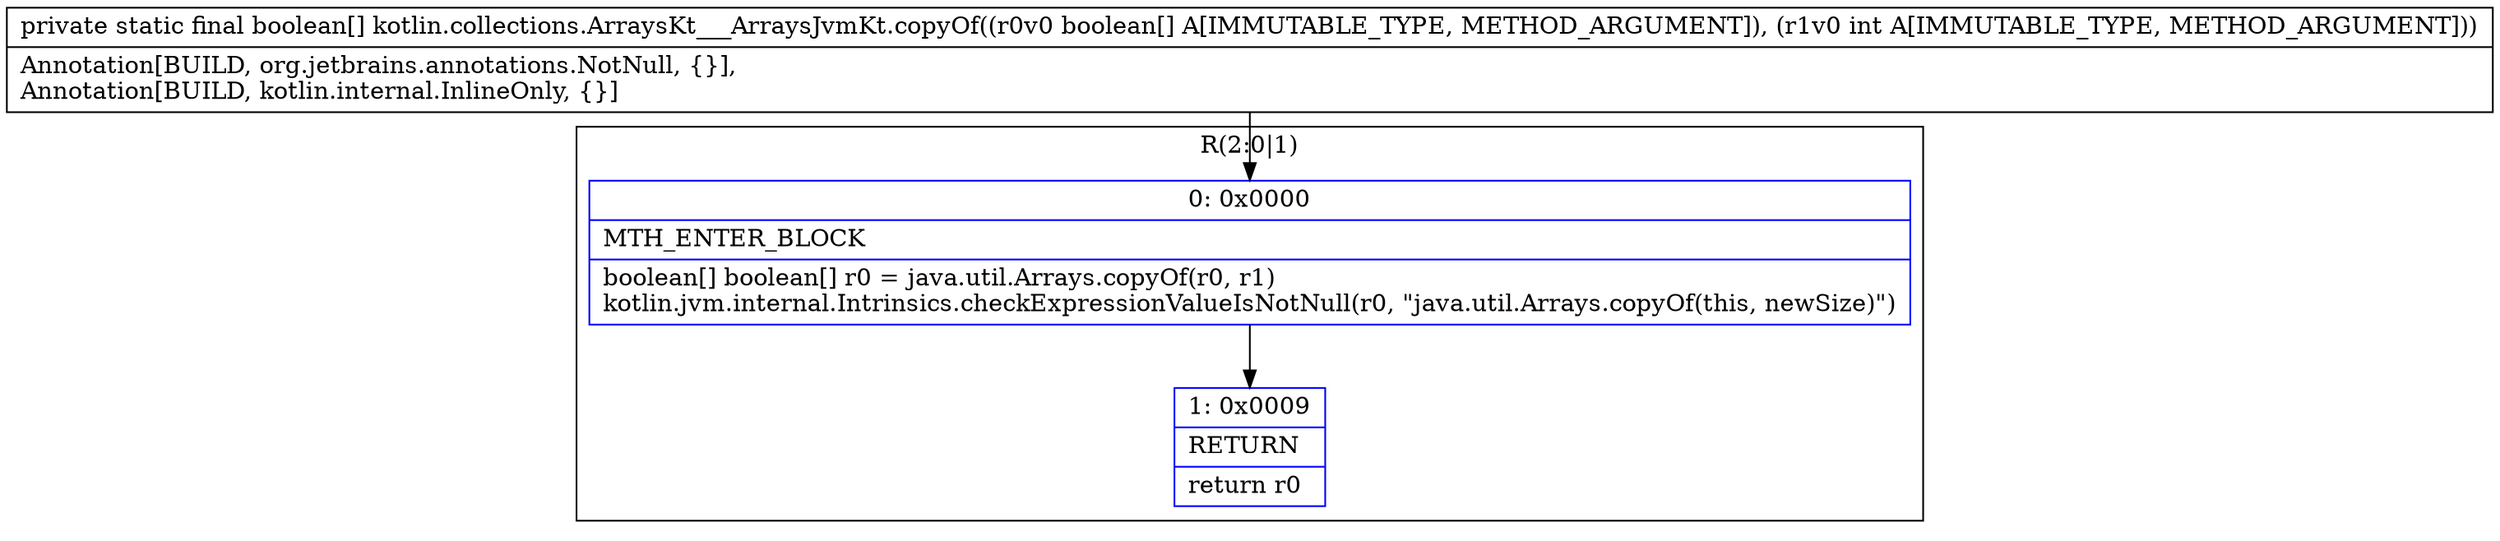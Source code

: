 digraph "CFG forkotlin.collections.ArraysKt___ArraysJvmKt.copyOf([ZI)[Z" {
subgraph cluster_Region_216716530 {
label = "R(2:0|1)";
node [shape=record,color=blue];
Node_0 [shape=record,label="{0\:\ 0x0000|MTH_ENTER_BLOCK\l|boolean[] boolean[] r0 = java.util.Arrays.copyOf(r0, r1)\lkotlin.jvm.internal.Intrinsics.checkExpressionValueIsNotNull(r0, \"java.util.Arrays.copyOf(this, newSize)\")\l}"];
Node_1 [shape=record,label="{1\:\ 0x0009|RETURN\l|return r0\l}"];
}
MethodNode[shape=record,label="{private static final boolean[] kotlin.collections.ArraysKt___ArraysJvmKt.copyOf((r0v0 boolean[] A[IMMUTABLE_TYPE, METHOD_ARGUMENT]), (r1v0 int A[IMMUTABLE_TYPE, METHOD_ARGUMENT]))  | Annotation[BUILD, org.jetbrains.annotations.NotNull, \{\}], \lAnnotation[BUILD, kotlin.internal.InlineOnly, \{\}]\l}"];
MethodNode -> Node_0;
Node_0 -> Node_1;
}

